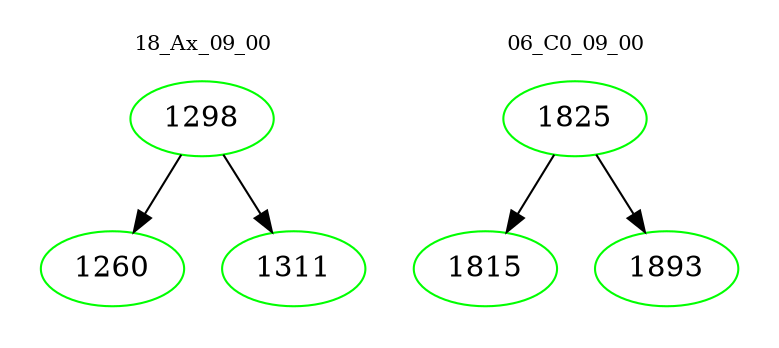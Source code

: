 digraph{
subgraph cluster_0 {
color = white
label = "18_Ax_09_00";
fontsize=10;
T0_1298 [label="1298", color="green"]
T0_1298 -> T0_1260 [color="black"]
T0_1260 [label="1260", color="green"]
T0_1298 -> T0_1311 [color="black"]
T0_1311 [label="1311", color="green"]
}
subgraph cluster_1 {
color = white
label = "06_C0_09_00";
fontsize=10;
T1_1825 [label="1825", color="green"]
T1_1825 -> T1_1815 [color="black"]
T1_1815 [label="1815", color="green"]
T1_1825 -> T1_1893 [color="black"]
T1_1893 [label="1893", color="green"]
}
}
